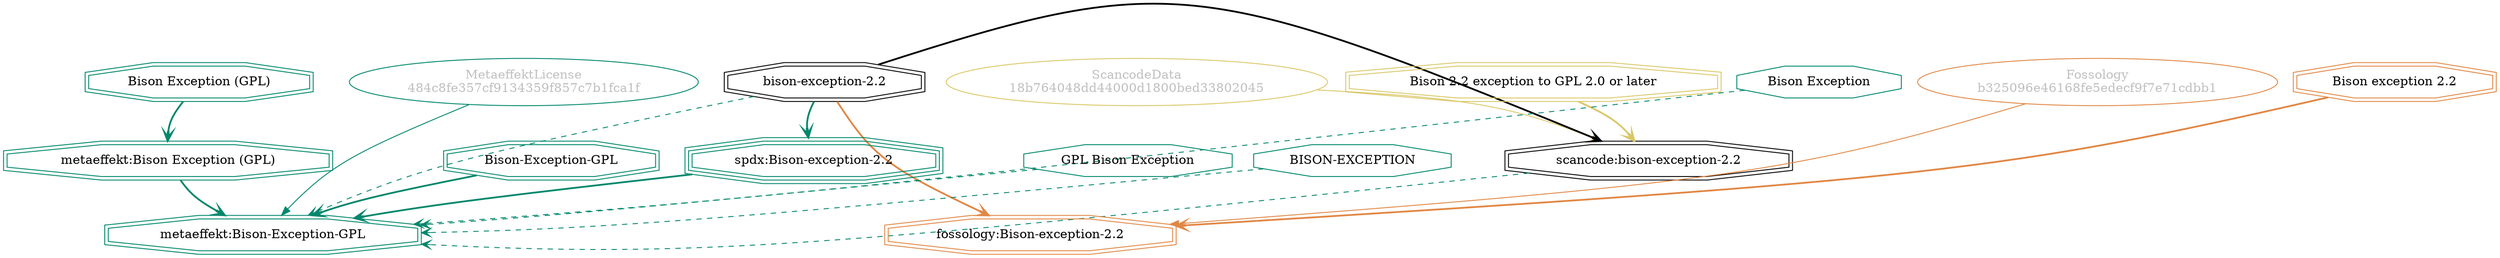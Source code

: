 strict digraph {
    node [shape=box];
    graph [splines=curved];
    12357 [label="ScancodeData\n18b764048dd44000d1800bed33802045"
          ,fontcolor=gray
          ,color="#dac767"
          ,fillcolor="beige;1"
          ,shape=ellipse];
    12358 [label="scancode:bison-exception-2.2"
          ,shape=doubleoctagon];
    12359 [label="bison-exception-2.2"
          ,shape=doubleoctagon];
    12360 [label="Bison 2.2 exception to GPL 2.0 or later"
          ,color="#dac767"
          ,shape=doubleoctagon];
    27662 [label="Fossology\nb325096e46168fe5edecf9f7e71cdbb1"
          ,fontcolor=gray
          ,color="#e18745"
          ,fillcolor="beige;1"
          ,shape=ellipse];
    27663 [label="fossology:Bison-exception-2.2"
          ,color="#e18745"
          ,shape=doubleoctagon];
    27664 [label="Bison exception 2.2"
          ,color="#e18745"
          ,shape=doubleoctagon];
    39786 [label="Bison Exception"
          ,color="#00876c"
          ,shape=octagon];
    39790 [label="MetaeffektLicense\n484c8fe357cf9134359f857c7b1fca1f"
          ,fontcolor=gray
          ,color="#00876c"
          ,fillcolor="beige;1"
          ,shape=ellipse];
    39791 [label="metaeffekt:Bison-Exception-GPL"
          ,color="#00876c"
          ,shape=doubleoctagon];
    39792 [label="Bison-Exception-GPL"
          ,color="#00876c"
          ,shape=doubleoctagon];
    39793 [label="metaeffekt:Bison Exception (GPL)"
          ,color="#00876c"
          ,shape=doubleoctagon];
    39794 [label="Bison Exception (GPL)"
          ,color="#00876c"
          ,shape=doubleoctagon];
    39795 [label="spdx:Bison-exception-2.2"
          ,color="#00876c"
          ,shape=tripleoctagon];
    39796 [label="GPL Bison Exception"
          ,color="#00876c"
          ,shape=octagon];
    39797 [label="BISON-EXCEPTION"
          ,color="#00876c"
          ,shape=octagon];
    12357 -> 12358 [weight=0.5
                   ,color="#dac767"];
    12358 -> 39791 [style=dashed
                   ,arrowhead=vee
                   ,weight=0.5
                   ,color="#00876c"];
    12359 -> 12358 [style=bold
                   ,arrowhead=vee
                   ,weight=0.7];
    12359 -> 27663 [style=bold
                   ,arrowhead=vee
                   ,weight=0.7
                   ,color="#e18745"];
    12359 -> 39791 [style=dashed
                   ,arrowhead=vee
                   ,weight=0.5
                   ,color="#00876c"];
    12359 -> 39795 [style=bold
                   ,arrowhead=vee
                   ,weight=0.7
                   ,color="#00876c"];
    12360 -> 12358 [style=bold
                   ,arrowhead=vee
                   ,weight=0.7
                   ,color="#dac767"];
    27662 -> 27663 [weight=0.5
                   ,color="#e18745"];
    27664 -> 27663 [style=bold
                   ,arrowhead=vee
                   ,weight=0.7
                   ,color="#e18745"];
    39786 -> 39791 [style=dashed
                   ,arrowhead=vee
                   ,weight=0.5
                   ,color="#00876c"];
    39790 -> 39791 [weight=0.5
                   ,color="#00876c"];
    39792 -> 39791 [style=bold
                   ,arrowhead=vee
                   ,weight=0.7
                   ,color="#00876c"];
    39793 -> 39791 [style=bold
                   ,arrowhead=vee
                   ,weight=0.7
                   ,color="#00876c"];
    39794 -> 39793 [style=bold
                   ,arrowhead=vee
                   ,weight=0.7
                   ,color="#00876c"];
    39795 -> 39791 [style=bold
                   ,arrowhead=vee
                   ,weight=0.7
                   ,color="#00876c"];
    39796 -> 39791 [style=dashed
                   ,arrowhead=vee
                   ,weight=0.5
                   ,color="#00876c"];
    39797 -> 39791 [style=dashed
                   ,arrowhead=vee
                   ,weight=0.5
                   ,color="#00876c"];
}
